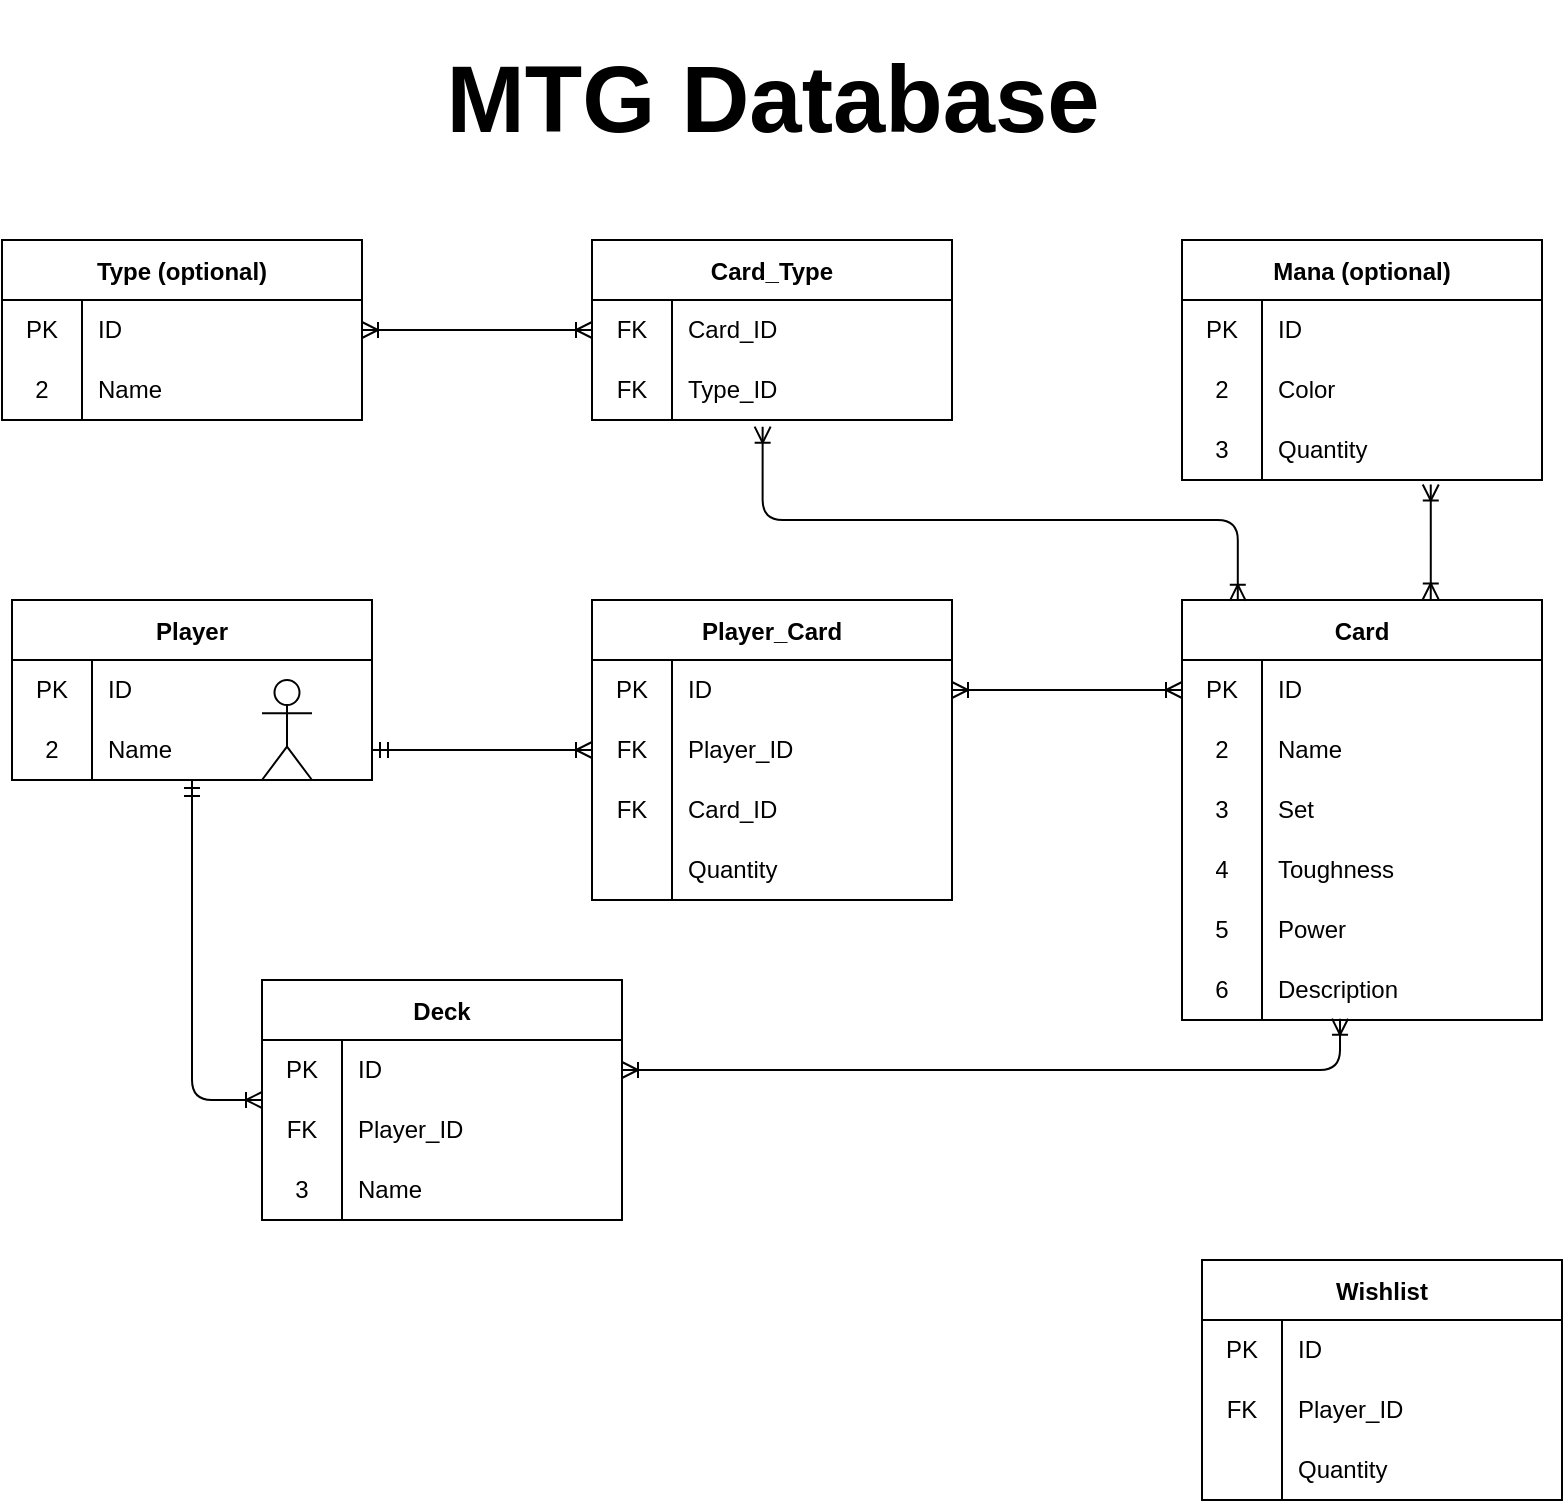 <mxfile>
    <diagram id="2XBjELJ6AEnpjJVQGgdV" name="Page-1">
        <mxGraphModel dx="954" dy="678" grid="1" gridSize="10" guides="1" tooltips="1" connect="1" arrows="1" fold="1" page="1" pageScale="1" pageWidth="850" pageHeight="1100" math="0" shadow="0">
            <root>
                <mxCell id="0"/>
                <mxCell id="1" parent="0"/>
                <mxCell id="54" value="Player" style="shape=table;startSize=30;container=1;collapsible=0;childLayout=tableLayout;fixedRows=1;rowLines=0;fontStyle=1;rounded=0;shadow=0;glass=0;sketch=0;fillColor=default;gradientColor=none;" parent="1" vertex="1">
                    <mxGeometry x="45" y="340" width="180" height="90" as="geometry"/>
                </mxCell>
                <mxCell id="55" value="" style="shape=tableRow;horizontal=0;startSize=0;swimlaneHead=0;swimlaneBody=0;top=0;left=0;bottom=0;right=0;collapsible=0;dropTarget=0;fillColor=none;points=[[0,0.5],[1,0.5]];portConstraint=eastwest;rounded=0;shadow=0;glass=0;sketch=0;" parent="54" vertex="1">
                    <mxGeometry y="30" width="180" height="30" as="geometry"/>
                </mxCell>
                <mxCell id="56" value="PK" style="shape=partialRectangle;html=1;whiteSpace=wrap;connectable=0;fillColor=none;top=0;left=0;bottom=0;right=0;overflow=hidden;pointerEvents=1;rounded=0;shadow=0;glass=0;sketch=0;" parent="55" vertex="1">
                    <mxGeometry width="40" height="30" as="geometry">
                        <mxRectangle width="40" height="30" as="alternateBounds"/>
                    </mxGeometry>
                </mxCell>
                <mxCell id="57" value="ID" style="shape=partialRectangle;html=1;whiteSpace=wrap;connectable=0;fillColor=none;top=0;left=0;bottom=0;right=0;align=left;spacingLeft=6;overflow=hidden;rounded=0;shadow=0;glass=0;sketch=0;" parent="55" vertex="1">
                    <mxGeometry x="40" width="140" height="30" as="geometry">
                        <mxRectangle width="140" height="30" as="alternateBounds"/>
                    </mxGeometry>
                </mxCell>
                <mxCell id="58" value="" style="shape=tableRow;horizontal=0;startSize=0;swimlaneHead=0;swimlaneBody=0;top=0;left=0;bottom=0;right=0;collapsible=0;dropTarget=0;fillColor=none;points=[[0,0.5],[1,0.5]];portConstraint=eastwest;rounded=0;shadow=0;glass=0;sketch=0;" parent="54" vertex="1">
                    <mxGeometry y="60" width="180" height="30" as="geometry"/>
                </mxCell>
                <mxCell id="59" value="2" style="shape=partialRectangle;html=1;whiteSpace=wrap;connectable=0;fillColor=none;top=0;left=0;bottom=0;right=0;overflow=hidden;rounded=0;shadow=0;glass=0;sketch=0;" parent="58" vertex="1">
                    <mxGeometry width="40" height="30" as="geometry">
                        <mxRectangle width="40" height="30" as="alternateBounds"/>
                    </mxGeometry>
                </mxCell>
                <mxCell id="60" value="Name" style="shape=partialRectangle;html=1;whiteSpace=wrap;connectable=0;fillColor=none;top=0;left=0;bottom=0;right=0;align=left;spacingLeft=6;overflow=hidden;rounded=0;shadow=0;glass=0;sketch=0;" parent="58" vertex="1">
                    <mxGeometry x="40" width="140" height="30" as="geometry">
                        <mxRectangle width="140" height="30" as="alternateBounds"/>
                    </mxGeometry>
                </mxCell>
                <mxCell id="64" value="Card" style="shape=table;startSize=30;container=1;collapsible=0;childLayout=tableLayout;fixedRows=1;rowLines=0;fontStyle=1;rounded=0;shadow=0;glass=0;sketch=0;fillColor=default;gradientColor=none;" parent="1" vertex="1">
                    <mxGeometry x="630" y="340" width="180" height="210" as="geometry"/>
                </mxCell>
                <mxCell id="65" value="" style="shape=tableRow;horizontal=0;startSize=0;swimlaneHead=0;swimlaneBody=0;top=0;left=0;bottom=0;right=0;collapsible=0;dropTarget=0;fillColor=none;points=[[0,0.5],[1,0.5]];portConstraint=eastwest;rounded=0;shadow=0;glass=0;sketch=0;" parent="64" vertex="1">
                    <mxGeometry y="30" width="180" height="30" as="geometry"/>
                </mxCell>
                <mxCell id="66" value="PK" style="shape=partialRectangle;html=1;whiteSpace=wrap;connectable=0;fillColor=none;top=0;left=0;bottom=0;right=0;overflow=hidden;pointerEvents=1;rounded=0;shadow=0;glass=0;sketch=0;" parent="65" vertex="1">
                    <mxGeometry width="40" height="30" as="geometry">
                        <mxRectangle width="40" height="30" as="alternateBounds"/>
                    </mxGeometry>
                </mxCell>
                <mxCell id="67" value="ID" style="shape=partialRectangle;html=1;whiteSpace=wrap;connectable=0;fillColor=none;top=0;left=0;bottom=0;right=0;align=left;spacingLeft=6;overflow=hidden;rounded=0;shadow=0;glass=0;sketch=0;" parent="65" vertex="1">
                    <mxGeometry x="40" width="140" height="30" as="geometry">
                        <mxRectangle width="140" height="30" as="alternateBounds"/>
                    </mxGeometry>
                </mxCell>
                <mxCell id="68" value="" style="shape=tableRow;horizontal=0;startSize=0;swimlaneHead=0;swimlaneBody=0;top=0;left=0;bottom=0;right=0;collapsible=0;dropTarget=0;fillColor=none;points=[[0,0.5],[1,0.5]];portConstraint=eastwest;rounded=0;shadow=0;glass=0;sketch=0;" parent="64" vertex="1">
                    <mxGeometry y="60" width="180" height="30" as="geometry"/>
                </mxCell>
                <mxCell id="69" value="2" style="shape=partialRectangle;html=1;whiteSpace=wrap;connectable=0;fillColor=none;top=0;left=0;bottom=0;right=0;overflow=hidden;rounded=0;shadow=0;glass=0;sketch=0;" parent="68" vertex="1">
                    <mxGeometry width="40" height="30" as="geometry">
                        <mxRectangle width="40" height="30" as="alternateBounds"/>
                    </mxGeometry>
                </mxCell>
                <mxCell id="70" value="Name" style="shape=partialRectangle;html=1;whiteSpace=wrap;connectable=0;fillColor=none;top=0;left=0;bottom=0;right=0;align=left;spacingLeft=6;overflow=hidden;rounded=0;shadow=0;glass=0;sketch=0;" parent="68" vertex="1">
                    <mxGeometry x="40" width="140" height="30" as="geometry">
                        <mxRectangle width="140" height="30" as="alternateBounds"/>
                    </mxGeometry>
                </mxCell>
                <mxCell id="71" value="" style="shape=tableRow;horizontal=0;startSize=0;swimlaneHead=0;swimlaneBody=0;top=0;left=0;bottom=0;right=0;collapsible=0;dropTarget=0;fillColor=none;points=[[0,0.5],[1,0.5]];portConstraint=eastwest;rounded=0;shadow=0;glass=0;sketch=0;" parent="64" vertex="1">
                    <mxGeometry y="90" width="180" height="30" as="geometry"/>
                </mxCell>
                <mxCell id="72" value="3" style="shape=partialRectangle;html=1;whiteSpace=wrap;connectable=0;fillColor=none;top=0;left=0;bottom=0;right=0;overflow=hidden;rounded=0;shadow=0;glass=0;sketch=0;" parent="71" vertex="1">
                    <mxGeometry width="40" height="30" as="geometry">
                        <mxRectangle width="40" height="30" as="alternateBounds"/>
                    </mxGeometry>
                </mxCell>
                <mxCell id="73" value="Set" style="shape=partialRectangle;html=1;whiteSpace=wrap;connectable=0;fillColor=none;top=0;left=0;bottom=0;right=0;align=left;spacingLeft=6;overflow=hidden;rounded=0;shadow=0;glass=0;sketch=0;" parent="71" vertex="1">
                    <mxGeometry x="40" width="140" height="30" as="geometry">
                        <mxRectangle width="140" height="30" as="alternateBounds"/>
                    </mxGeometry>
                </mxCell>
                <mxCell id="134" style="shape=tableRow;horizontal=0;startSize=0;swimlaneHead=0;swimlaneBody=0;top=0;left=0;bottom=0;right=0;collapsible=0;dropTarget=0;fillColor=none;points=[[0,0.5],[1,0.5]];portConstraint=eastwest;rounded=0;shadow=0;glass=0;sketch=0;" parent="64" vertex="1">
                    <mxGeometry y="120" width="180" height="30" as="geometry"/>
                </mxCell>
                <mxCell id="135" value="4" style="shape=partialRectangle;html=1;whiteSpace=wrap;connectable=0;fillColor=none;top=0;left=0;bottom=0;right=0;overflow=hidden;rounded=0;shadow=0;glass=0;sketch=0;" parent="134" vertex="1">
                    <mxGeometry width="40" height="30" as="geometry">
                        <mxRectangle width="40" height="30" as="alternateBounds"/>
                    </mxGeometry>
                </mxCell>
                <mxCell id="136" value="Toughness" style="shape=partialRectangle;html=1;whiteSpace=wrap;connectable=0;fillColor=none;top=0;left=0;bottom=0;right=0;align=left;spacingLeft=6;overflow=hidden;rounded=0;shadow=0;glass=0;sketch=0;" parent="134" vertex="1">
                    <mxGeometry x="40" width="140" height="30" as="geometry">
                        <mxRectangle width="140" height="30" as="alternateBounds"/>
                    </mxGeometry>
                </mxCell>
                <mxCell id="137" style="shape=tableRow;horizontal=0;startSize=0;swimlaneHead=0;swimlaneBody=0;top=0;left=0;bottom=0;right=0;collapsible=0;dropTarget=0;fillColor=none;points=[[0,0.5],[1,0.5]];portConstraint=eastwest;rounded=0;shadow=0;glass=0;sketch=0;" parent="64" vertex="1">
                    <mxGeometry y="150" width="180" height="30" as="geometry"/>
                </mxCell>
                <mxCell id="138" value="5" style="shape=partialRectangle;html=1;whiteSpace=wrap;connectable=0;fillColor=none;top=0;left=0;bottom=0;right=0;overflow=hidden;rounded=0;shadow=0;glass=0;sketch=0;" parent="137" vertex="1">
                    <mxGeometry width="40" height="30" as="geometry">
                        <mxRectangle width="40" height="30" as="alternateBounds"/>
                    </mxGeometry>
                </mxCell>
                <mxCell id="139" value="Power" style="shape=partialRectangle;html=1;whiteSpace=wrap;connectable=0;fillColor=none;top=0;left=0;bottom=0;right=0;align=left;spacingLeft=6;overflow=hidden;rounded=0;shadow=0;glass=0;sketch=0;" parent="137" vertex="1">
                    <mxGeometry x="40" width="140" height="30" as="geometry">
                        <mxRectangle width="140" height="30" as="alternateBounds"/>
                    </mxGeometry>
                </mxCell>
                <mxCell id="140" style="shape=tableRow;horizontal=0;startSize=0;swimlaneHead=0;swimlaneBody=0;top=0;left=0;bottom=0;right=0;collapsible=0;dropTarget=0;fillColor=none;points=[[0,0.5],[1,0.5]];portConstraint=eastwest;rounded=0;shadow=0;glass=0;sketch=0;" parent="64" vertex="1">
                    <mxGeometry y="180" width="180" height="30" as="geometry"/>
                </mxCell>
                <mxCell id="141" value="6" style="shape=partialRectangle;html=1;whiteSpace=wrap;connectable=0;fillColor=none;top=0;left=0;bottom=0;right=0;overflow=hidden;rounded=0;shadow=0;glass=0;sketch=0;" parent="140" vertex="1">
                    <mxGeometry width="40" height="30" as="geometry">
                        <mxRectangle width="40" height="30" as="alternateBounds"/>
                    </mxGeometry>
                </mxCell>
                <mxCell id="142" value="Description" style="shape=partialRectangle;html=1;whiteSpace=wrap;connectable=0;fillColor=none;top=0;left=0;bottom=0;right=0;align=left;spacingLeft=6;overflow=hidden;rounded=0;shadow=0;glass=0;sketch=0;" parent="140" vertex="1">
                    <mxGeometry x="40" width="140" height="30" as="geometry">
                        <mxRectangle width="140" height="30" as="alternateBounds"/>
                    </mxGeometry>
                </mxCell>
                <mxCell id="153" style="edgeStyle=orthogonalEdgeStyle;html=1;exitX=0.215;exitY=-0.033;exitDx=0;exitDy=0;entryX=0.631;entryY=1.133;entryDx=0;entryDy=0;entryPerimeter=0;startArrow=ERoneToMany;startFill=0;endArrow=ERmandOne;endFill=0;exitPerimeter=0;" parent="1" source="74" edge="1">
                    <mxGeometry relative="1" as="geometry">
                        <Array as="points">
                            <mxPoint x="374" y="530"/>
                            <mxPoint x="294" y="530"/>
                        </Array>
                    </mxGeometry>
                </mxCell>
                <mxCell id="74" value="Deck" style="shape=table;startSize=30;container=1;collapsible=0;childLayout=tableLayout;fixedRows=1;rowLines=0;fontStyle=1;rounded=0;shadow=0;glass=0;sketch=0;fillColor=default;gradientColor=none;" parent="1" vertex="1">
                    <mxGeometry x="170" y="530" width="180" height="120" as="geometry"/>
                </mxCell>
                <mxCell id="75" value="" style="shape=tableRow;horizontal=0;startSize=0;swimlaneHead=0;swimlaneBody=0;top=0;left=0;bottom=0;right=0;collapsible=0;dropTarget=0;fillColor=none;points=[[0,0.5],[1,0.5]];portConstraint=eastwest;rounded=0;shadow=0;glass=0;sketch=0;" parent="74" vertex="1">
                    <mxGeometry y="30" width="180" height="30" as="geometry"/>
                </mxCell>
                <mxCell id="76" value="PK" style="shape=partialRectangle;html=1;whiteSpace=wrap;connectable=0;fillColor=none;top=0;left=0;bottom=0;right=0;overflow=hidden;pointerEvents=1;rounded=0;shadow=0;glass=0;sketch=0;" parent="75" vertex="1">
                    <mxGeometry width="40" height="30" as="geometry">
                        <mxRectangle width="40" height="30" as="alternateBounds"/>
                    </mxGeometry>
                </mxCell>
                <mxCell id="77" value="ID" style="shape=partialRectangle;html=1;whiteSpace=wrap;connectable=0;fillColor=none;top=0;left=0;bottom=0;right=0;align=left;spacingLeft=6;overflow=hidden;rounded=0;shadow=0;glass=0;sketch=0;" parent="75" vertex="1">
                    <mxGeometry x="40" width="140" height="30" as="geometry">
                        <mxRectangle width="140" height="30" as="alternateBounds"/>
                    </mxGeometry>
                </mxCell>
                <mxCell id="78" value="" style="shape=tableRow;horizontal=0;startSize=0;swimlaneHead=0;swimlaneBody=0;top=0;left=0;bottom=0;right=0;collapsible=0;dropTarget=0;fillColor=none;points=[[0,0.5],[1,0.5]];portConstraint=eastwest;rounded=0;shadow=0;glass=0;sketch=0;" parent="74" vertex="1">
                    <mxGeometry y="60" width="180" height="30" as="geometry"/>
                </mxCell>
                <mxCell id="79" value="FK" style="shape=partialRectangle;html=1;whiteSpace=wrap;connectable=0;fillColor=none;top=0;left=0;bottom=0;right=0;overflow=hidden;rounded=0;shadow=0;glass=0;sketch=0;" parent="78" vertex="1">
                    <mxGeometry width="40" height="30" as="geometry">
                        <mxRectangle width="40" height="30" as="alternateBounds"/>
                    </mxGeometry>
                </mxCell>
                <mxCell id="80" value="Player_ID" style="shape=partialRectangle;html=1;whiteSpace=wrap;connectable=0;fillColor=none;top=0;left=0;bottom=0;right=0;align=left;spacingLeft=6;overflow=hidden;rounded=0;shadow=0;glass=0;sketch=0;" parent="78" vertex="1">
                    <mxGeometry x="40" width="140" height="30" as="geometry">
                        <mxRectangle width="140" height="30" as="alternateBounds"/>
                    </mxGeometry>
                </mxCell>
                <mxCell id="81" value="" style="shape=tableRow;horizontal=0;startSize=0;swimlaneHead=0;swimlaneBody=0;top=0;left=0;bottom=0;right=0;collapsible=0;dropTarget=0;fillColor=none;points=[[0,0.5],[1,0.5]];portConstraint=eastwest;rounded=0;shadow=0;glass=0;sketch=0;" parent="74" vertex="1">
                    <mxGeometry y="90" width="180" height="30" as="geometry"/>
                </mxCell>
                <mxCell id="82" value="3" style="shape=partialRectangle;html=1;whiteSpace=wrap;connectable=0;fillColor=none;top=0;left=0;bottom=0;right=0;overflow=hidden;rounded=0;shadow=0;glass=0;sketch=0;" parent="81" vertex="1">
                    <mxGeometry width="40" height="30" as="geometry">
                        <mxRectangle width="40" height="30" as="alternateBounds"/>
                    </mxGeometry>
                </mxCell>
                <mxCell id="83" value="Name" style="shape=partialRectangle;html=1;whiteSpace=wrap;connectable=0;fillColor=none;top=0;left=0;bottom=0;right=0;align=left;spacingLeft=6;overflow=hidden;rounded=0;shadow=0;glass=0;sketch=0;" parent="81" vertex="1">
                    <mxGeometry x="40" width="140" height="30" as="geometry">
                        <mxRectangle width="140" height="30" as="alternateBounds"/>
                    </mxGeometry>
                </mxCell>
                <mxCell id="84" value="Player_Card" style="shape=table;startSize=30;container=1;collapsible=0;childLayout=tableLayout;fixedRows=1;rowLines=0;fontStyle=1;rounded=0;shadow=0;glass=0;sketch=0;fillColor=default;gradientColor=none;" parent="1" vertex="1">
                    <mxGeometry x="335" y="340" width="180" height="150" as="geometry"/>
                </mxCell>
                <mxCell id="85" value="" style="shape=tableRow;horizontal=0;startSize=0;swimlaneHead=0;swimlaneBody=0;top=0;left=0;bottom=0;right=0;collapsible=0;dropTarget=0;fillColor=none;points=[[0,0.5],[1,0.5]];portConstraint=eastwest;rounded=0;shadow=0;glass=0;sketch=0;" parent="84" vertex="1">
                    <mxGeometry y="30" width="180" height="30" as="geometry"/>
                </mxCell>
                <mxCell id="86" value="PK" style="shape=partialRectangle;html=1;whiteSpace=wrap;connectable=0;fillColor=none;top=0;left=0;bottom=0;right=0;overflow=hidden;pointerEvents=1;rounded=0;shadow=0;glass=0;sketch=0;" parent="85" vertex="1">
                    <mxGeometry width="40" height="30" as="geometry">
                        <mxRectangle width="40" height="30" as="alternateBounds"/>
                    </mxGeometry>
                </mxCell>
                <mxCell id="87" value="ID" style="shape=partialRectangle;html=1;whiteSpace=wrap;connectable=0;fillColor=none;top=0;left=0;bottom=0;right=0;align=left;spacingLeft=6;overflow=hidden;rounded=0;shadow=0;glass=0;sketch=0;" parent="85" vertex="1">
                    <mxGeometry x="40" width="140" height="30" as="geometry">
                        <mxRectangle width="140" height="30" as="alternateBounds"/>
                    </mxGeometry>
                </mxCell>
                <mxCell id="88" value="" style="shape=tableRow;horizontal=0;startSize=0;swimlaneHead=0;swimlaneBody=0;top=0;left=0;bottom=0;right=0;collapsible=0;dropTarget=0;fillColor=none;points=[[0,0.5],[1,0.5]];portConstraint=eastwest;rounded=0;shadow=0;glass=0;sketch=0;" parent="84" vertex="1">
                    <mxGeometry y="60" width="180" height="30" as="geometry"/>
                </mxCell>
                <mxCell id="89" value="FK" style="shape=partialRectangle;html=1;whiteSpace=wrap;connectable=0;fillColor=none;top=0;left=0;bottom=0;right=0;overflow=hidden;rounded=0;shadow=0;glass=0;sketch=0;" parent="88" vertex="1">
                    <mxGeometry width="40" height="30" as="geometry">
                        <mxRectangle width="40" height="30" as="alternateBounds"/>
                    </mxGeometry>
                </mxCell>
                <mxCell id="90" value="Player_ID" style="shape=partialRectangle;html=1;whiteSpace=wrap;connectable=0;fillColor=none;top=0;left=0;bottom=0;right=0;align=left;spacingLeft=6;overflow=hidden;rounded=0;shadow=0;glass=0;sketch=0;" parent="88" vertex="1">
                    <mxGeometry x="40" width="140" height="30" as="geometry">
                        <mxRectangle width="140" height="30" as="alternateBounds"/>
                    </mxGeometry>
                </mxCell>
                <mxCell id="168" style="shape=tableRow;horizontal=0;startSize=0;swimlaneHead=0;swimlaneBody=0;top=0;left=0;bottom=0;right=0;collapsible=0;dropTarget=0;fillColor=none;points=[[0,0.5],[1,0.5]];portConstraint=eastwest;rounded=0;shadow=0;glass=0;sketch=0;" vertex="1" parent="84">
                    <mxGeometry y="90" width="180" height="30" as="geometry"/>
                </mxCell>
                <mxCell id="169" value="FK" style="shape=partialRectangle;html=1;whiteSpace=wrap;connectable=0;fillColor=none;top=0;left=0;bottom=0;right=0;overflow=hidden;rounded=0;shadow=0;glass=0;sketch=0;" vertex="1" parent="168">
                    <mxGeometry width="40" height="30" as="geometry">
                        <mxRectangle width="40" height="30" as="alternateBounds"/>
                    </mxGeometry>
                </mxCell>
                <mxCell id="170" value="Card_ID" style="shape=partialRectangle;html=1;whiteSpace=wrap;connectable=0;fillColor=none;top=0;left=0;bottom=0;right=0;align=left;spacingLeft=6;overflow=hidden;rounded=0;shadow=0;glass=0;sketch=0;" vertex="1" parent="168">
                    <mxGeometry x="40" width="140" height="30" as="geometry">
                        <mxRectangle width="140" height="30" as="alternateBounds"/>
                    </mxGeometry>
                </mxCell>
                <mxCell id="165" style="shape=tableRow;horizontal=0;startSize=0;swimlaneHead=0;swimlaneBody=0;top=0;left=0;bottom=0;right=0;collapsible=0;dropTarget=0;fillColor=none;points=[[0,0.5],[1,0.5]];portConstraint=eastwest;rounded=0;shadow=0;glass=0;sketch=0;" vertex="1" parent="84">
                    <mxGeometry y="120" width="180" height="30" as="geometry"/>
                </mxCell>
                <mxCell id="166" style="shape=partialRectangle;html=1;whiteSpace=wrap;connectable=0;fillColor=none;top=0;left=0;bottom=0;right=0;overflow=hidden;rounded=0;shadow=0;glass=0;sketch=0;" vertex="1" parent="165">
                    <mxGeometry width="40" height="30" as="geometry">
                        <mxRectangle width="40" height="30" as="alternateBounds"/>
                    </mxGeometry>
                </mxCell>
                <mxCell id="167" value="Quantity" style="shape=partialRectangle;html=1;whiteSpace=wrap;connectable=0;fillColor=none;top=0;left=0;bottom=0;right=0;align=left;spacingLeft=6;overflow=hidden;rounded=0;shadow=0;glass=0;sketch=0;" vertex="1" parent="165">
                    <mxGeometry x="40" width="140" height="30" as="geometry">
                        <mxRectangle width="140" height="30" as="alternateBounds"/>
                    </mxGeometry>
                </mxCell>
                <mxCell id="94" value="Wishlist" style="shape=table;startSize=30;container=1;collapsible=0;childLayout=tableLayout;fixedRows=1;rowLines=0;fontStyle=1;rounded=0;shadow=0;glass=0;sketch=0;fillColor=default;gradientColor=none;" parent="1" vertex="1">
                    <mxGeometry x="640" y="670" width="180" height="120" as="geometry"/>
                </mxCell>
                <mxCell id="95" value="" style="shape=tableRow;horizontal=0;startSize=0;swimlaneHead=0;swimlaneBody=0;top=0;left=0;bottom=0;right=0;collapsible=0;dropTarget=0;fillColor=none;points=[[0,0.5],[1,0.5]];portConstraint=eastwest;rounded=0;shadow=0;glass=0;sketch=0;" parent="94" vertex="1">
                    <mxGeometry y="30" width="180" height="30" as="geometry"/>
                </mxCell>
                <mxCell id="96" value="PK" style="shape=partialRectangle;html=1;whiteSpace=wrap;connectable=0;fillColor=none;top=0;left=0;bottom=0;right=0;overflow=hidden;pointerEvents=1;rounded=0;shadow=0;glass=0;sketch=0;" parent="95" vertex="1">
                    <mxGeometry width="40" height="30" as="geometry">
                        <mxRectangle width="40" height="30" as="alternateBounds"/>
                    </mxGeometry>
                </mxCell>
                <mxCell id="97" value="ID&amp;nbsp;" style="shape=partialRectangle;html=1;whiteSpace=wrap;connectable=0;fillColor=none;top=0;left=0;bottom=0;right=0;align=left;spacingLeft=6;overflow=hidden;rounded=0;shadow=0;glass=0;sketch=0;" parent="95" vertex="1">
                    <mxGeometry x="40" width="140" height="30" as="geometry">
                        <mxRectangle width="140" height="30" as="alternateBounds"/>
                    </mxGeometry>
                </mxCell>
                <mxCell id="98" value="" style="shape=tableRow;horizontal=0;startSize=0;swimlaneHead=0;swimlaneBody=0;top=0;left=0;bottom=0;right=0;collapsible=0;dropTarget=0;fillColor=none;points=[[0,0.5],[1,0.5]];portConstraint=eastwest;rounded=0;shadow=0;glass=0;sketch=0;" parent="94" vertex="1">
                    <mxGeometry y="60" width="180" height="30" as="geometry"/>
                </mxCell>
                <mxCell id="99" value="FK" style="shape=partialRectangle;html=1;whiteSpace=wrap;connectable=0;fillColor=none;top=0;left=0;bottom=0;right=0;overflow=hidden;rounded=0;shadow=0;glass=0;sketch=0;" parent="98" vertex="1">
                    <mxGeometry width="40" height="30" as="geometry">
                        <mxRectangle width="40" height="30" as="alternateBounds"/>
                    </mxGeometry>
                </mxCell>
                <mxCell id="100" value="Player_ID" style="shape=partialRectangle;html=1;whiteSpace=wrap;connectable=0;fillColor=none;top=0;left=0;bottom=0;right=0;align=left;spacingLeft=6;overflow=hidden;rounded=0;shadow=0;glass=0;sketch=0;" parent="98" vertex="1">
                    <mxGeometry x="40" width="140" height="30" as="geometry">
                        <mxRectangle width="140" height="30" as="alternateBounds"/>
                    </mxGeometry>
                </mxCell>
                <mxCell id="171" style="shape=tableRow;horizontal=0;startSize=0;swimlaneHead=0;swimlaneBody=0;top=0;left=0;bottom=0;right=0;collapsible=0;dropTarget=0;fillColor=none;points=[[0,0.5],[1,0.5]];portConstraint=eastwest;rounded=0;shadow=0;glass=0;sketch=0;" vertex="1" parent="94">
                    <mxGeometry y="90" width="180" height="30" as="geometry"/>
                </mxCell>
                <mxCell id="172" style="shape=partialRectangle;html=1;whiteSpace=wrap;connectable=0;fillColor=none;top=0;left=0;bottom=0;right=0;overflow=hidden;rounded=0;shadow=0;glass=0;sketch=0;" vertex="1" parent="171">
                    <mxGeometry width="40" height="30" as="geometry">
                        <mxRectangle width="40" height="30" as="alternateBounds"/>
                    </mxGeometry>
                </mxCell>
                <mxCell id="173" value="Quantity" style="shape=partialRectangle;html=1;whiteSpace=wrap;connectable=0;fillColor=none;top=0;left=0;bottom=0;right=0;align=left;spacingLeft=6;overflow=hidden;rounded=0;shadow=0;glass=0;sketch=0;" vertex="1" parent="171">
                    <mxGeometry x="40" width="140" height="30" as="geometry">
                        <mxRectangle width="140" height="30" as="alternateBounds"/>
                    </mxGeometry>
                </mxCell>
                <mxCell id="104" value="Mana (optional)" style="shape=table;startSize=30;container=1;collapsible=0;childLayout=tableLayout;fixedRows=1;rowLines=0;fontStyle=1;rounded=0;shadow=0;glass=0;sketch=0;fillColor=default;gradientColor=none;" parent="1" vertex="1">
                    <mxGeometry x="630" y="160" width="180" height="120" as="geometry"/>
                </mxCell>
                <mxCell id="105" value="" style="shape=tableRow;horizontal=0;startSize=0;swimlaneHead=0;swimlaneBody=0;top=0;left=0;bottom=0;right=0;collapsible=0;dropTarget=0;fillColor=none;points=[[0,0.5],[1,0.5]];portConstraint=eastwest;rounded=0;shadow=0;glass=0;sketch=0;" parent="104" vertex="1">
                    <mxGeometry y="30" width="180" height="30" as="geometry"/>
                </mxCell>
                <mxCell id="106" value="PK" style="shape=partialRectangle;html=1;whiteSpace=wrap;connectable=0;fillColor=none;top=0;left=0;bottom=0;right=0;overflow=hidden;pointerEvents=1;rounded=0;shadow=0;glass=0;sketch=0;" parent="105" vertex="1">
                    <mxGeometry width="40" height="30" as="geometry">
                        <mxRectangle width="40" height="30" as="alternateBounds"/>
                    </mxGeometry>
                </mxCell>
                <mxCell id="107" value="ID" style="shape=partialRectangle;html=1;whiteSpace=wrap;connectable=0;fillColor=none;top=0;left=0;bottom=0;right=0;align=left;spacingLeft=6;overflow=hidden;rounded=0;shadow=0;glass=0;sketch=0;" parent="105" vertex="1">
                    <mxGeometry x="40" width="140" height="30" as="geometry">
                        <mxRectangle width="140" height="30" as="alternateBounds"/>
                    </mxGeometry>
                </mxCell>
                <mxCell id="108" value="" style="shape=tableRow;horizontal=0;startSize=0;swimlaneHead=0;swimlaneBody=0;top=0;left=0;bottom=0;right=0;collapsible=0;dropTarget=0;fillColor=none;points=[[0,0.5],[1,0.5]];portConstraint=eastwest;rounded=0;shadow=0;glass=0;sketch=0;" parent="104" vertex="1">
                    <mxGeometry y="60" width="180" height="30" as="geometry"/>
                </mxCell>
                <mxCell id="109" value="2" style="shape=partialRectangle;html=1;whiteSpace=wrap;connectable=0;fillColor=none;top=0;left=0;bottom=0;right=0;overflow=hidden;rounded=0;shadow=0;glass=0;sketch=0;" parent="108" vertex="1">
                    <mxGeometry width="40" height="30" as="geometry">
                        <mxRectangle width="40" height="30" as="alternateBounds"/>
                    </mxGeometry>
                </mxCell>
                <mxCell id="110" value="Color" style="shape=partialRectangle;html=1;whiteSpace=wrap;connectable=0;fillColor=none;top=0;left=0;bottom=0;right=0;align=left;spacingLeft=6;overflow=hidden;rounded=0;shadow=0;glass=0;sketch=0;" parent="108" vertex="1">
                    <mxGeometry x="40" width="140" height="30" as="geometry">
                        <mxRectangle width="140" height="30" as="alternateBounds"/>
                    </mxGeometry>
                </mxCell>
                <mxCell id="111" value="" style="shape=tableRow;horizontal=0;startSize=0;swimlaneHead=0;swimlaneBody=0;top=0;left=0;bottom=0;right=0;collapsible=0;dropTarget=0;fillColor=none;points=[[0,0.5],[1,0.5]];portConstraint=eastwest;rounded=0;shadow=0;glass=0;sketch=0;" parent="104" vertex="1">
                    <mxGeometry y="90" width="180" height="30" as="geometry"/>
                </mxCell>
                <mxCell id="112" value="3" style="shape=partialRectangle;html=1;whiteSpace=wrap;connectable=0;fillColor=none;top=0;left=0;bottom=0;right=0;overflow=hidden;rounded=0;shadow=0;glass=0;sketch=0;" parent="111" vertex="1">
                    <mxGeometry width="40" height="30" as="geometry">
                        <mxRectangle width="40" height="30" as="alternateBounds"/>
                    </mxGeometry>
                </mxCell>
                <mxCell id="113" value="Quantity" style="shape=partialRectangle;html=1;whiteSpace=wrap;connectable=0;fillColor=none;top=0;left=0;bottom=0;right=0;align=left;spacingLeft=6;overflow=hidden;rounded=0;shadow=0;glass=0;sketch=0;" parent="111" vertex="1">
                    <mxGeometry x="40" width="140" height="30" as="geometry">
                        <mxRectangle width="140" height="30" as="alternateBounds"/>
                    </mxGeometry>
                </mxCell>
                <mxCell id="114" value="Type (optional)" style="shape=table;startSize=30;container=1;collapsible=0;childLayout=tableLayout;fixedRows=1;rowLines=0;fontStyle=1;rounded=0;shadow=0;glass=0;sketch=0;fillColor=default;gradientColor=none;" parent="1" vertex="1">
                    <mxGeometry x="40" y="160" width="180" height="90" as="geometry"/>
                </mxCell>
                <mxCell id="115" value="" style="shape=tableRow;horizontal=0;startSize=0;swimlaneHead=0;swimlaneBody=0;top=0;left=0;bottom=0;right=0;collapsible=0;dropTarget=0;fillColor=none;points=[[0,0.5],[1,0.5]];portConstraint=eastwest;rounded=0;shadow=0;glass=0;sketch=0;" parent="114" vertex="1">
                    <mxGeometry y="30" width="180" height="30" as="geometry"/>
                </mxCell>
                <mxCell id="116" value="PK" style="shape=partialRectangle;html=1;whiteSpace=wrap;connectable=0;fillColor=none;top=0;left=0;bottom=0;right=0;overflow=hidden;pointerEvents=1;rounded=0;shadow=0;glass=0;sketch=0;" parent="115" vertex="1">
                    <mxGeometry width="40" height="30" as="geometry">
                        <mxRectangle width="40" height="30" as="alternateBounds"/>
                    </mxGeometry>
                </mxCell>
                <mxCell id="117" value="ID" style="shape=partialRectangle;html=1;whiteSpace=wrap;connectable=0;fillColor=none;top=0;left=0;bottom=0;right=0;align=left;spacingLeft=6;overflow=hidden;rounded=0;shadow=0;glass=0;sketch=0;" parent="115" vertex="1">
                    <mxGeometry x="40" width="140" height="30" as="geometry">
                        <mxRectangle width="140" height="30" as="alternateBounds"/>
                    </mxGeometry>
                </mxCell>
                <mxCell id="118" value="" style="shape=tableRow;horizontal=0;startSize=0;swimlaneHead=0;swimlaneBody=0;top=0;left=0;bottom=0;right=0;collapsible=0;dropTarget=0;fillColor=none;points=[[0,0.5],[1,0.5]];portConstraint=eastwest;rounded=0;shadow=0;glass=0;sketch=0;" parent="114" vertex="1">
                    <mxGeometry y="60" width="180" height="30" as="geometry"/>
                </mxCell>
                <mxCell id="119" value="2" style="shape=partialRectangle;html=1;whiteSpace=wrap;connectable=0;fillColor=none;top=0;left=0;bottom=0;right=0;overflow=hidden;rounded=0;shadow=0;glass=0;sketch=0;" parent="118" vertex="1">
                    <mxGeometry width="40" height="30" as="geometry">
                        <mxRectangle width="40" height="30" as="alternateBounds"/>
                    </mxGeometry>
                </mxCell>
                <mxCell id="120" value="Name" style="shape=partialRectangle;html=1;whiteSpace=wrap;connectable=0;fillColor=none;top=0;left=0;bottom=0;right=0;align=left;spacingLeft=6;overflow=hidden;rounded=0;shadow=0;glass=0;sketch=0;" parent="118" vertex="1">
                    <mxGeometry x="40" width="140" height="30" as="geometry">
                        <mxRectangle width="140" height="30" as="alternateBounds"/>
                    </mxGeometry>
                </mxCell>
                <mxCell id="145" style="edgeStyle=orthogonalEdgeStyle;html=1;exitX=1;exitY=0.5;exitDx=0;exitDy=0;entryX=0.809;entryY=1;entryDx=0;entryDy=0;entryPerimeter=0;endArrow=ERoneToMany;endFill=0;startArrow=ERoneToMany;startFill=0;" parent="1" source="65" edge="1">
                    <mxGeometry relative="1" as="geometry"/>
                </mxCell>
                <mxCell id="146" style="edgeStyle=orthogonalEdgeStyle;html=1;exitX=0;exitY=0.5;exitDx=0;exitDy=0;entryX=0.787;entryY=1.022;entryDx=0;entryDy=0;entryPerimeter=0;startArrow=ERoneToMany;startFill=0;endArrow=ERmandOne;endFill=0;" parent="1" source="65" edge="1">
                    <mxGeometry relative="1" as="geometry">
                        <Array as="points">
                            <mxPoint x="410" y="385"/>
                            <mxPoint x="410" y="340"/>
                            <mxPoint x="202" y="340"/>
                        </Array>
                    </mxGeometry>
                </mxCell>
                <mxCell id="147" style="edgeStyle=orthogonalEdgeStyle;html=1;exitX=0.691;exitY=1.074;exitDx=0;exitDy=0;startArrow=ERoneToMany;startFill=0;endArrow=ERoneToMany;endFill=0;exitPerimeter=0;entryX=0.691;entryY=-0.001;entryDx=0;entryDy=0;entryPerimeter=0;" parent="1" source="111" target="64" edge="1">
                    <mxGeometry relative="1" as="geometry">
                        <mxPoint x="754" y="340" as="targetPoint"/>
                        <Array as="points">
                            <mxPoint x="754" y="320"/>
                            <mxPoint x="754" y="320"/>
                        </Array>
                    </mxGeometry>
                </mxCell>
                <mxCell id="148" style="edgeStyle=orthogonalEdgeStyle;html=1;exitX=1;exitY=0.5;exitDx=0;exitDy=0;entryX=0.439;entryY=0.978;entryDx=0;entryDy=0;entryPerimeter=0;startArrow=ERoneToMany;startFill=0;endArrow=ERoneToMany;endFill=0;" parent="1" source="75" target="140" edge="1">
                    <mxGeometry relative="1" as="geometry"/>
                </mxCell>
                <mxCell id="151" style="edgeStyle=orthogonalEdgeStyle;html=1;exitX=1;exitY=0.5;exitDx=0;exitDy=0;startArrow=ERmandOne;startFill=0;endArrow=ERoneToMany;endFill=0;" parent="1" source="58" target="84" edge="1">
                    <mxGeometry relative="1" as="geometry">
                        <Array as="points">
                            <mxPoint x="340" y="415"/>
                            <mxPoint x="340" y="415"/>
                        </Array>
                    </mxGeometry>
                </mxCell>
                <mxCell id="152" style="edgeStyle=orthogonalEdgeStyle;html=1;exitX=1;exitY=0.5;exitDx=0;exitDy=0;entryX=0;entryY=0.5;entryDx=0;entryDy=0;startArrow=ERmandOne;startFill=0;endArrow=ERmandOne;endFill=0;" parent="1" target="95" edge="1">
                    <mxGeometry relative="1" as="geometry">
                        <Array as="points">
                            <mxPoint x="410" y="475"/>
                            <mxPoint x="410" y="580"/>
                            <mxPoint x="590" y="580"/>
                            <mxPoint x="590" y="645"/>
                        </Array>
                    </mxGeometry>
                </mxCell>
                <mxCell id="157" value="&lt;h1&gt;&lt;font style=&quot;font-size: 47px;&quot;&gt;MTG Database&lt;/font&gt;&lt;/h1&gt;" style="text;html=1;align=center;verticalAlign=middle;resizable=0;points=[];autosize=1;strokeColor=none;fillColor=none;" parent="1" vertex="1">
                    <mxGeometry x="250" y="40" width="350" height="100" as="geometry"/>
                </mxCell>
                <mxCell id="158" value="" style="shape=umlActor;verticalLabelPosition=bottom;verticalAlign=top;html=1;outlineConnect=0;rounded=0;shadow=0;glass=0;sketch=0;fontFamily=Helvetica;fontSize=47;fillColor=default;gradientColor=none;" parent="1" vertex="1">
                    <mxGeometry x="170" y="380" width="25" height="50" as="geometry"/>
                </mxCell>
                <mxCell id="163" style="edgeStyle=orthogonalEdgeStyle;html=1;entryX=0;entryY=0;entryDx=0;entryDy=0;startArrow=ERmandOne;startFill=0;endArrow=ERoneToMany;endFill=0;entryPerimeter=0;exitX=0.5;exitY=1;exitDx=0;exitDy=0;exitPerimeter=0;" edge="1" parent="1" source="58" target="78">
                    <mxGeometry relative="1" as="geometry">
                        <mxPoint x="420" y="460" as="targetPoint"/>
                        <mxPoint x="190" y="440" as="sourcePoint"/>
                        <Array as="points">
                            <mxPoint x="135" y="590"/>
                        </Array>
                    </mxGeometry>
                </mxCell>
                <mxCell id="174" value="Card_Type" style="shape=table;startSize=30;container=1;collapsible=0;childLayout=tableLayout;fixedRows=1;rowLines=0;fontStyle=1;" vertex="1" parent="1">
                    <mxGeometry x="335" y="160" width="180" height="90" as="geometry"/>
                </mxCell>
                <mxCell id="175" value="" style="shape=tableRow;horizontal=0;startSize=0;swimlaneHead=0;swimlaneBody=0;top=0;left=0;bottom=0;right=0;collapsible=0;dropTarget=0;fillColor=none;points=[[0,0.5],[1,0.5]];portConstraint=eastwest;" vertex="1" parent="174">
                    <mxGeometry y="30" width="180" height="30" as="geometry"/>
                </mxCell>
                <mxCell id="176" value="FK" style="shape=partialRectangle;html=1;whiteSpace=wrap;connectable=0;fillColor=none;top=0;left=0;bottom=0;right=0;overflow=hidden;pointerEvents=1;" vertex="1" parent="175">
                    <mxGeometry width="40" height="30" as="geometry">
                        <mxRectangle width="40" height="30" as="alternateBounds"/>
                    </mxGeometry>
                </mxCell>
                <mxCell id="177" value="Card_ID" style="shape=partialRectangle;html=1;whiteSpace=wrap;connectable=0;fillColor=none;top=0;left=0;bottom=0;right=0;align=left;spacingLeft=6;overflow=hidden;" vertex="1" parent="175">
                    <mxGeometry x="40" width="140" height="30" as="geometry">
                        <mxRectangle width="140" height="30" as="alternateBounds"/>
                    </mxGeometry>
                </mxCell>
                <mxCell id="178" value="" style="shape=tableRow;horizontal=0;startSize=0;swimlaneHead=0;swimlaneBody=0;top=0;left=0;bottom=0;right=0;collapsible=0;dropTarget=0;fillColor=none;points=[[0,0.5],[1,0.5]];portConstraint=eastwest;" vertex="1" parent="174">
                    <mxGeometry y="60" width="180" height="30" as="geometry"/>
                </mxCell>
                <mxCell id="179" value="FK" style="shape=partialRectangle;html=1;whiteSpace=wrap;connectable=0;fillColor=none;top=0;left=0;bottom=0;right=0;overflow=hidden;" vertex="1" parent="178">
                    <mxGeometry width="40" height="30" as="geometry">
                        <mxRectangle width="40" height="30" as="alternateBounds"/>
                    </mxGeometry>
                </mxCell>
                <mxCell id="180" value="Type_ID" style="shape=partialRectangle;html=1;whiteSpace=wrap;connectable=0;fillColor=none;top=0;left=0;bottom=0;right=0;align=left;spacingLeft=6;overflow=hidden;" vertex="1" parent="178">
                    <mxGeometry x="40" width="140" height="30" as="geometry">
                        <mxRectangle width="140" height="30" as="alternateBounds"/>
                    </mxGeometry>
                </mxCell>
                <mxCell id="184" style="edgeStyle=orthogonalEdgeStyle;html=1;exitX=0.541;exitY=1.067;exitDx=0;exitDy=0;entryX=0;entryY=0.5;entryDx=0;entryDy=0;startArrow=ERoneToMany;startFill=0;endArrow=ERoneToMany;endFill=0;exitPerimeter=0;" edge="1" parent="1" source="181" target="65">
                    <mxGeometry relative="1" as="geometry">
                        <Array as="points">
                            <mxPoint x="432" y="385"/>
                        </Array>
                    </mxGeometry>
                </mxCell>
                <mxCell id="185" style="edgeStyle=orthogonalEdgeStyle;html=1;exitX=1;exitY=0.5;exitDx=0;exitDy=0;entryX=0;entryY=0.5;entryDx=0;entryDy=0;startArrow=ERoneToMany;startFill=0;endArrow=ERoneToMany;endFill=0;" edge="1" parent="1" source="115" target="175">
                    <mxGeometry relative="1" as="geometry"/>
                </mxCell>
                <mxCell id="186" style="edgeStyle=orthogonalEdgeStyle;html=1;exitX=0.155;exitY=0.002;exitDx=0;exitDy=0;entryX=0.474;entryY=1.111;entryDx=0;entryDy=0;entryPerimeter=0;startArrow=ERoneToMany;startFill=0;endArrow=ERoneToMany;endFill=0;exitPerimeter=0;" edge="1" parent="1" source="64" target="178">
                    <mxGeometry relative="1" as="geometry">
                        <Array as="points">
                            <mxPoint x="658" y="300"/>
                            <mxPoint x="420" y="300"/>
                        </Array>
                    </mxGeometry>
                </mxCell>
                <mxCell id="187" style="edgeStyle=orthogonalEdgeStyle;html=1;exitX=1;exitY=0.5;exitDx=0;exitDy=0;startArrow=ERoneToMany;startFill=0;endArrow=ERoneToMany;endFill=0;" edge="1" parent="1" source="85" target="65">
                    <mxGeometry relative="1" as="geometry"/>
                </mxCell>
            </root>
        </mxGraphModel>
    </diagram>
</mxfile>